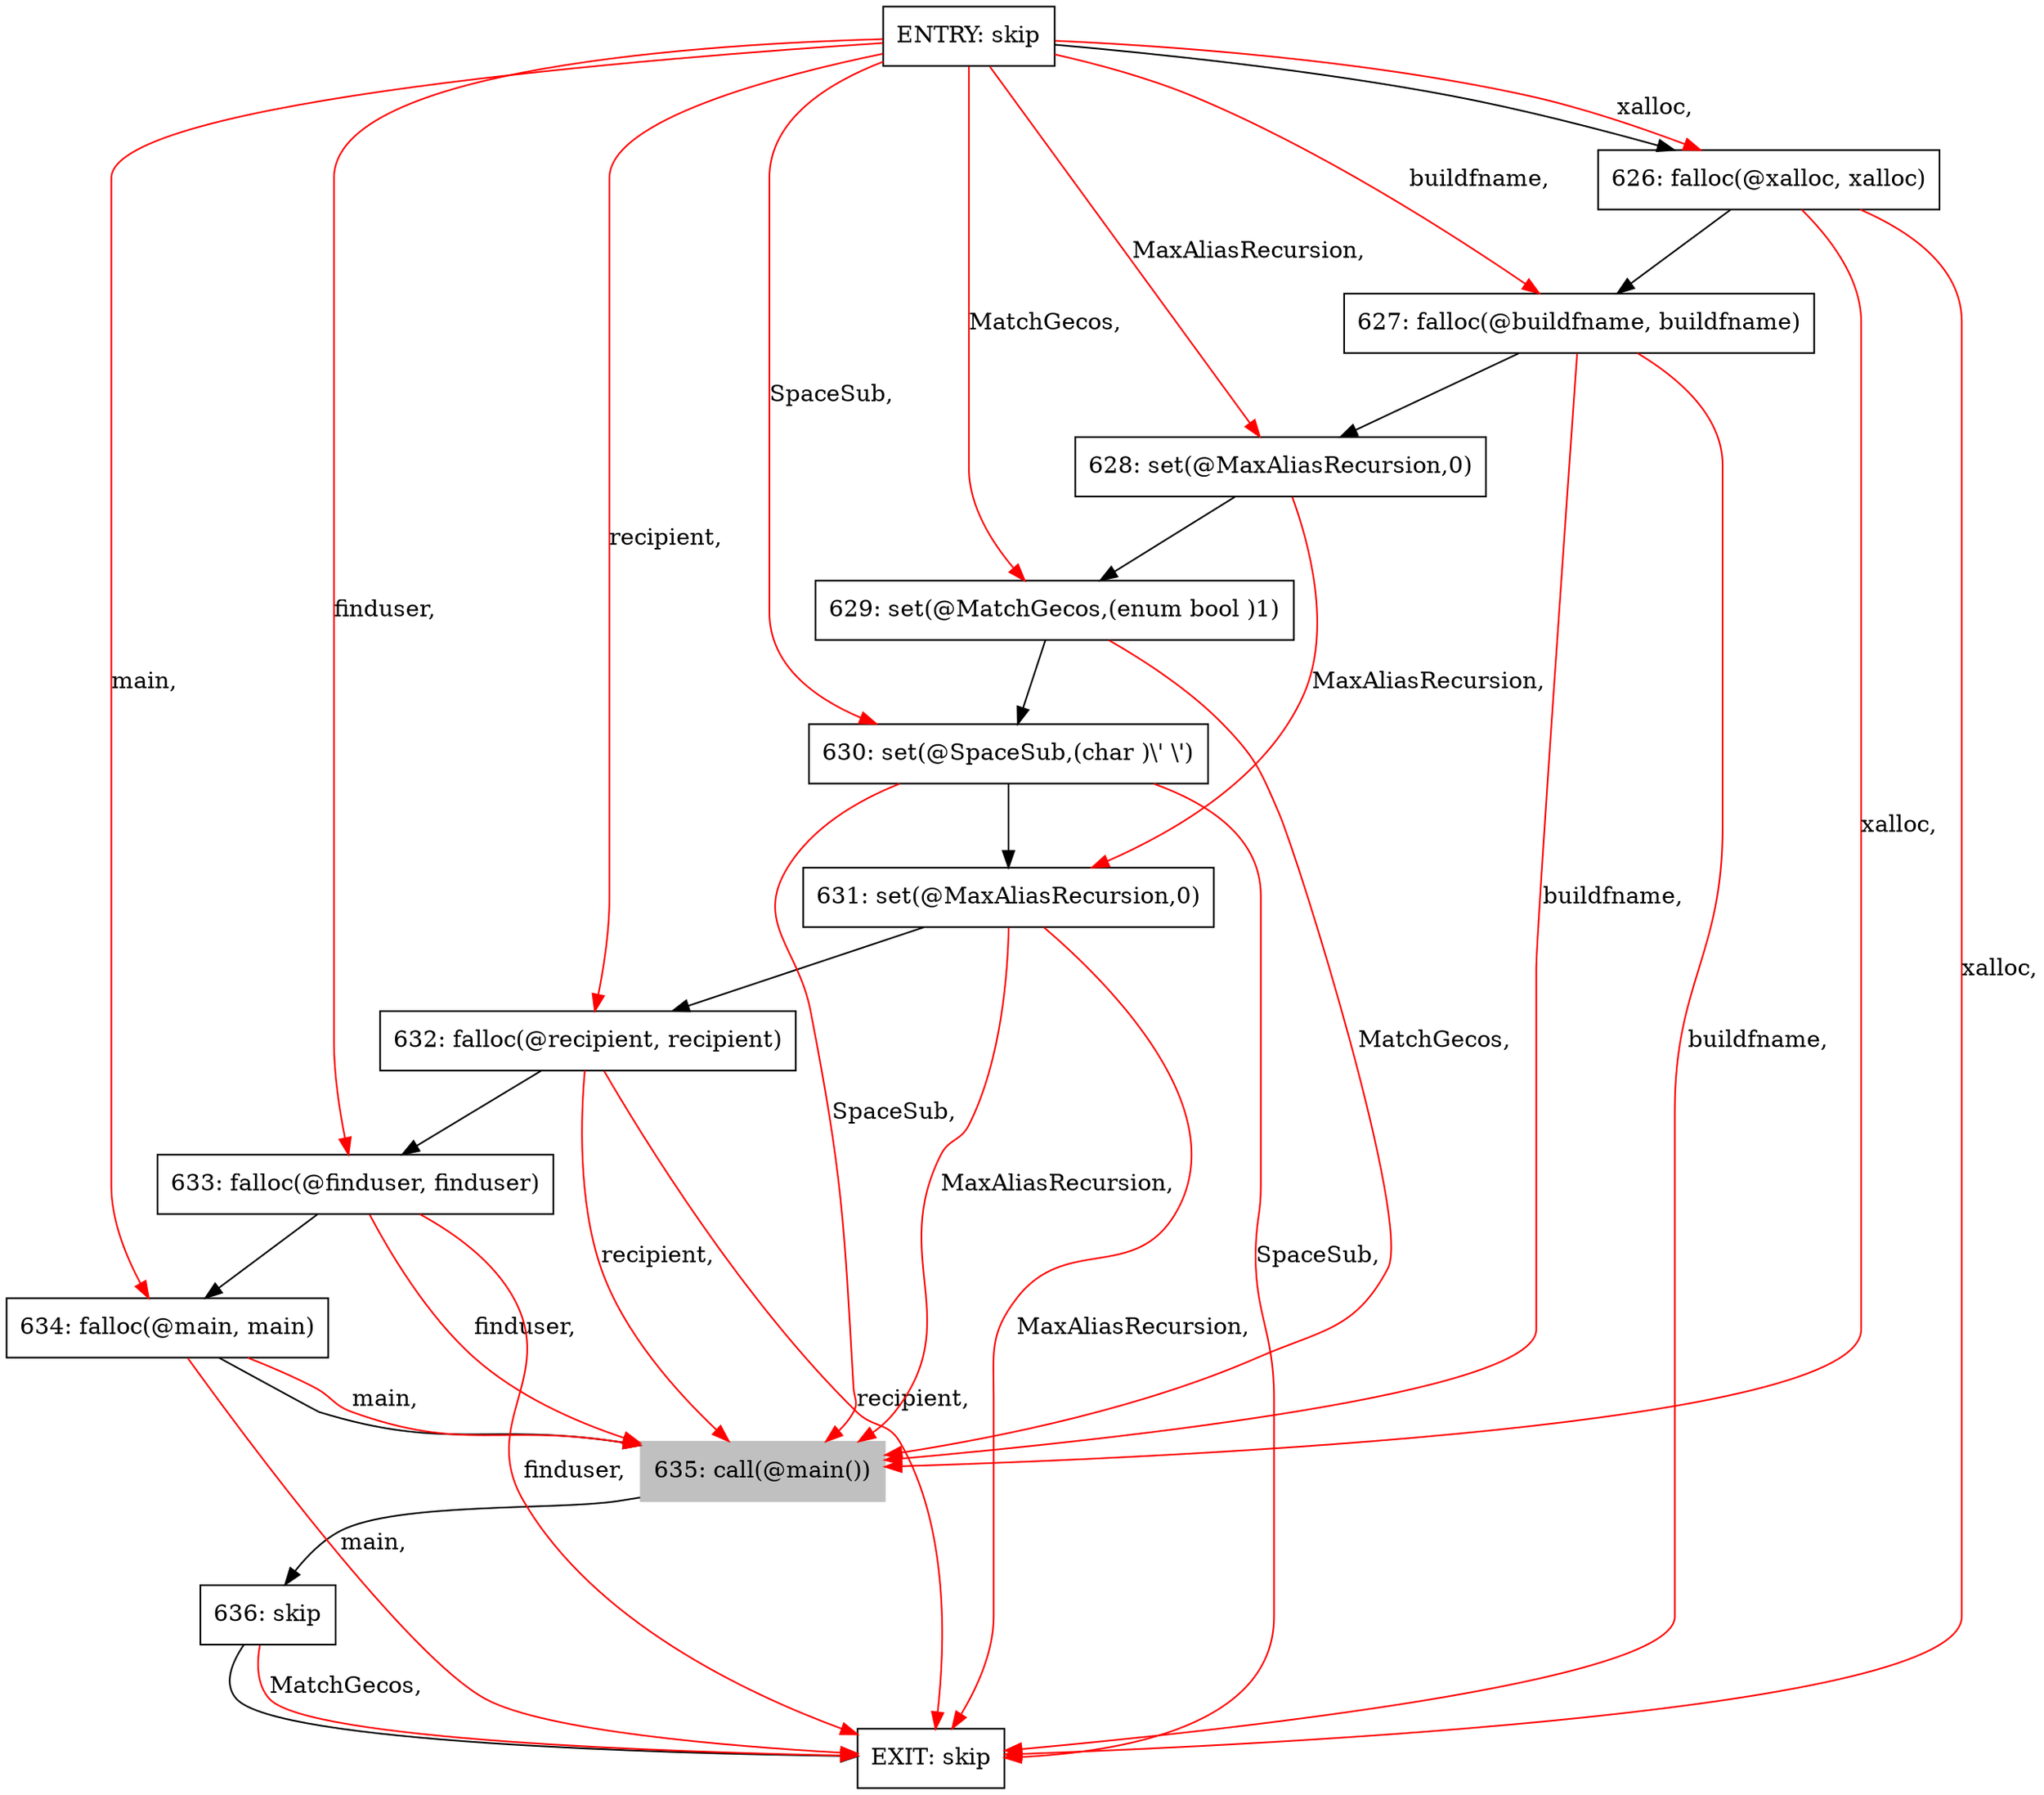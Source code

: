 digraph _G_ {
{
node [shape=box]
636[label="636: skip"]
635[label="635: call(@main())" style=filled color=grey]
634[label="634: falloc(@main, main)"]
633[label="633: falloc(@finduser, finduser)"]
632[label="632: falloc(@recipient, recipient)"]
631[label="631: set(@MaxAliasRecursion,0)"]
630[label="630: set(@SpaceSub,(char )\\' \\')"]
629[label="629: set(@MatchGecos,(enum bool )1)"]
628[label="628: set(@MaxAliasRecursion,0)"]
627[label="627: falloc(@buildfname, buildfname)"]
626[label="626: falloc(@xalloc, xalloc)"]
EXIT[label="EXIT: skip"]
ENTRY[label="ENTRY: skip"]
}
636 -> EXIT
635 -> 636
634 -> 635
633 -> 634
632 -> 633
631 -> 632
630 -> 631
629 -> 630
628 -> 629
627 -> 628
626 -> 627
ENTRY -> 626
636 -> EXIT [label="MatchGecos," color=red]
634 -> 635 [label="main," color=red]
634 -> EXIT [label="main," color=red]
633 -> 635 [label="finduser," color=red]
633 -> EXIT [label="finduser," color=red]
632 -> 635 [label="recipient," color=red]
632 -> EXIT [label="recipient," color=red]
631 -> 635 [label="MaxAliasRecursion," color=red]
631 -> EXIT [label="MaxAliasRecursion," color=red]
630 -> 635 [label="SpaceSub," color=red]
630 -> EXIT [label="SpaceSub," color=red]
629 -> 635 [label="MatchGecos," color=red]
628 -> 631 [label="MaxAliasRecursion," color=red]
627 -> 635 [label="buildfname," color=red]
627 -> EXIT [label="buildfname," color=red]
626 -> 635 [label="xalloc," color=red]
626 -> EXIT [label="xalloc," color=red]
ENTRY -> 634 [label="main," color=red]
ENTRY -> 633 [label="finduser," color=red]
ENTRY -> 632 [label="recipient," color=red]
ENTRY -> 630 [label="SpaceSub," color=red]
ENTRY -> 629 [label="MatchGecos," color=red]
ENTRY -> 628 [label="MaxAliasRecursion," color=red]
ENTRY -> 627 [label="buildfname," color=red]
ENTRY -> 626 [label="xalloc," color=red]
}
